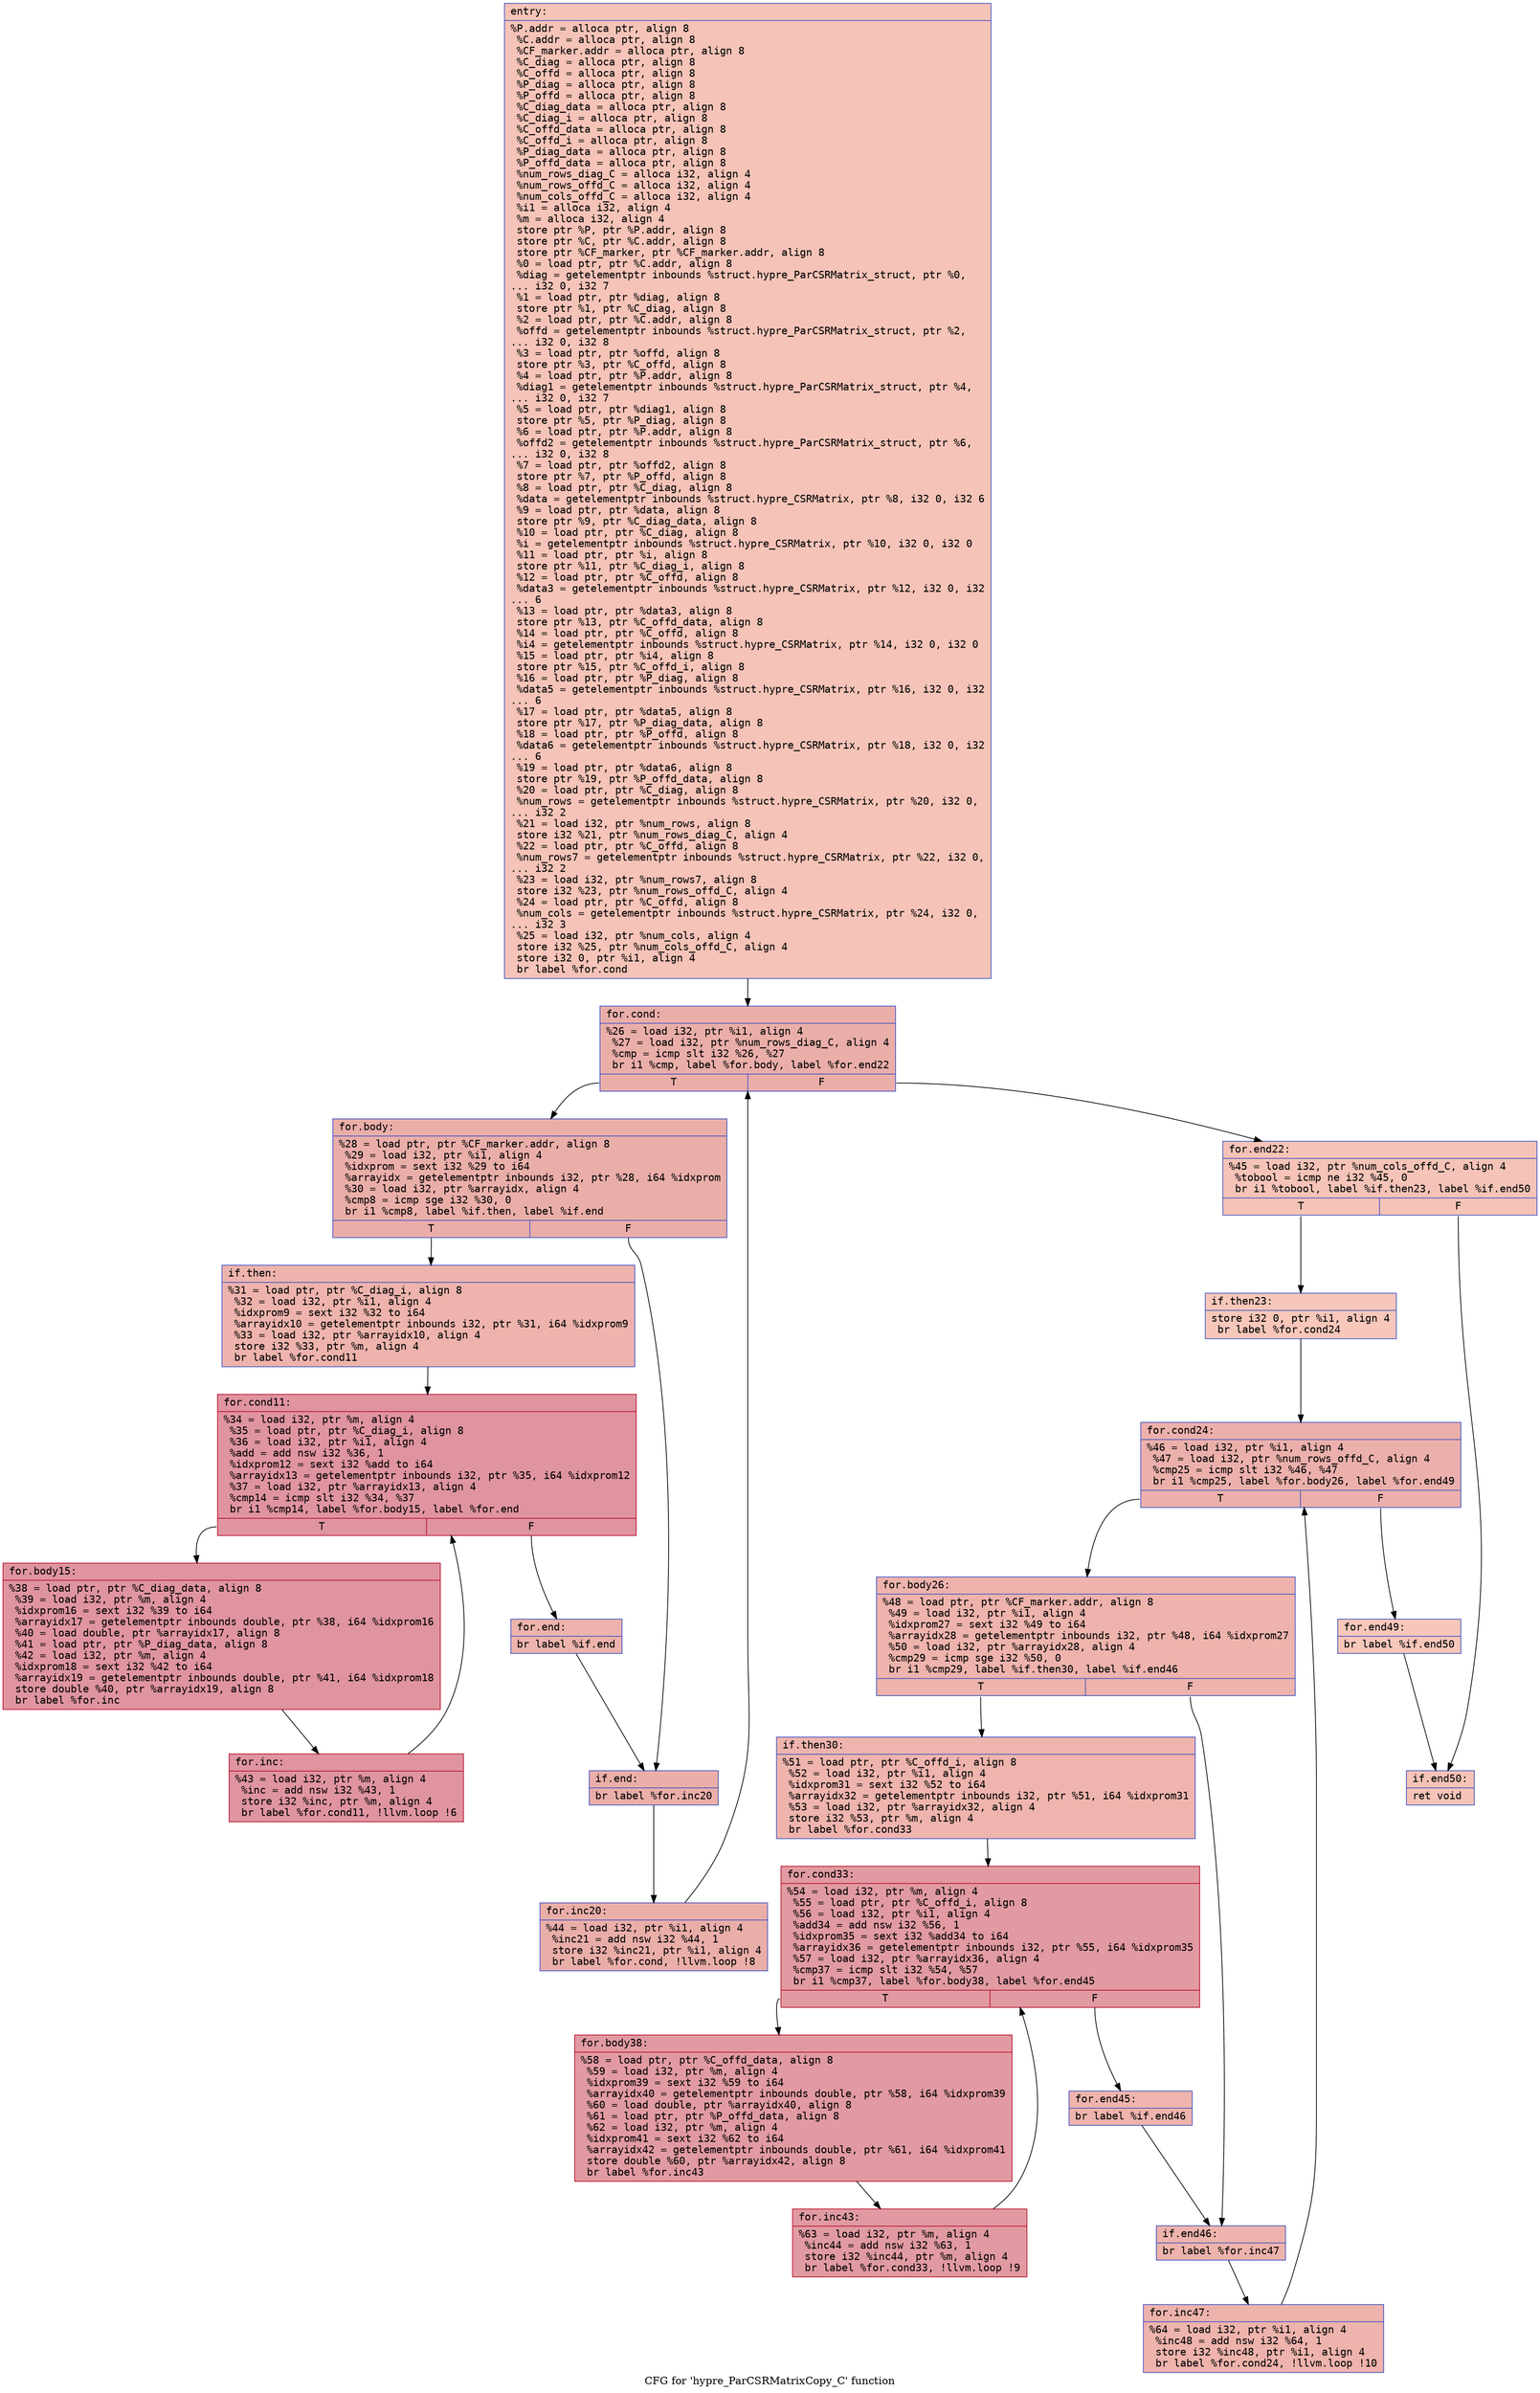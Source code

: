 digraph "CFG for 'hypre_ParCSRMatrixCopy_C' function" {
	label="CFG for 'hypre_ParCSRMatrixCopy_C' function";

	Node0x563bd1cf5070 [shape=record,color="#3d50c3ff", style=filled, fillcolor="#e8765c70" fontname="Courier",label="{entry:\l|  %P.addr = alloca ptr, align 8\l  %C.addr = alloca ptr, align 8\l  %CF_marker.addr = alloca ptr, align 8\l  %C_diag = alloca ptr, align 8\l  %C_offd = alloca ptr, align 8\l  %P_diag = alloca ptr, align 8\l  %P_offd = alloca ptr, align 8\l  %C_diag_data = alloca ptr, align 8\l  %C_diag_i = alloca ptr, align 8\l  %C_offd_data = alloca ptr, align 8\l  %C_offd_i = alloca ptr, align 8\l  %P_diag_data = alloca ptr, align 8\l  %P_offd_data = alloca ptr, align 8\l  %num_rows_diag_C = alloca i32, align 4\l  %num_rows_offd_C = alloca i32, align 4\l  %num_cols_offd_C = alloca i32, align 4\l  %i1 = alloca i32, align 4\l  %m = alloca i32, align 4\l  store ptr %P, ptr %P.addr, align 8\l  store ptr %C, ptr %C.addr, align 8\l  store ptr %CF_marker, ptr %CF_marker.addr, align 8\l  %0 = load ptr, ptr %C.addr, align 8\l  %diag = getelementptr inbounds %struct.hypre_ParCSRMatrix_struct, ptr %0,\l... i32 0, i32 7\l  %1 = load ptr, ptr %diag, align 8\l  store ptr %1, ptr %C_diag, align 8\l  %2 = load ptr, ptr %C.addr, align 8\l  %offd = getelementptr inbounds %struct.hypre_ParCSRMatrix_struct, ptr %2,\l... i32 0, i32 8\l  %3 = load ptr, ptr %offd, align 8\l  store ptr %3, ptr %C_offd, align 8\l  %4 = load ptr, ptr %P.addr, align 8\l  %diag1 = getelementptr inbounds %struct.hypre_ParCSRMatrix_struct, ptr %4,\l... i32 0, i32 7\l  %5 = load ptr, ptr %diag1, align 8\l  store ptr %5, ptr %P_diag, align 8\l  %6 = load ptr, ptr %P.addr, align 8\l  %offd2 = getelementptr inbounds %struct.hypre_ParCSRMatrix_struct, ptr %6,\l... i32 0, i32 8\l  %7 = load ptr, ptr %offd2, align 8\l  store ptr %7, ptr %P_offd, align 8\l  %8 = load ptr, ptr %C_diag, align 8\l  %data = getelementptr inbounds %struct.hypre_CSRMatrix, ptr %8, i32 0, i32 6\l  %9 = load ptr, ptr %data, align 8\l  store ptr %9, ptr %C_diag_data, align 8\l  %10 = load ptr, ptr %C_diag, align 8\l  %i = getelementptr inbounds %struct.hypre_CSRMatrix, ptr %10, i32 0, i32 0\l  %11 = load ptr, ptr %i, align 8\l  store ptr %11, ptr %C_diag_i, align 8\l  %12 = load ptr, ptr %C_offd, align 8\l  %data3 = getelementptr inbounds %struct.hypre_CSRMatrix, ptr %12, i32 0, i32\l... 6\l  %13 = load ptr, ptr %data3, align 8\l  store ptr %13, ptr %C_offd_data, align 8\l  %14 = load ptr, ptr %C_offd, align 8\l  %i4 = getelementptr inbounds %struct.hypre_CSRMatrix, ptr %14, i32 0, i32 0\l  %15 = load ptr, ptr %i4, align 8\l  store ptr %15, ptr %C_offd_i, align 8\l  %16 = load ptr, ptr %P_diag, align 8\l  %data5 = getelementptr inbounds %struct.hypre_CSRMatrix, ptr %16, i32 0, i32\l... 6\l  %17 = load ptr, ptr %data5, align 8\l  store ptr %17, ptr %P_diag_data, align 8\l  %18 = load ptr, ptr %P_offd, align 8\l  %data6 = getelementptr inbounds %struct.hypre_CSRMatrix, ptr %18, i32 0, i32\l... 6\l  %19 = load ptr, ptr %data6, align 8\l  store ptr %19, ptr %P_offd_data, align 8\l  %20 = load ptr, ptr %C_diag, align 8\l  %num_rows = getelementptr inbounds %struct.hypre_CSRMatrix, ptr %20, i32 0,\l... i32 2\l  %21 = load i32, ptr %num_rows, align 8\l  store i32 %21, ptr %num_rows_diag_C, align 4\l  %22 = load ptr, ptr %C_offd, align 8\l  %num_rows7 = getelementptr inbounds %struct.hypre_CSRMatrix, ptr %22, i32 0,\l... i32 2\l  %23 = load i32, ptr %num_rows7, align 8\l  store i32 %23, ptr %num_rows_offd_C, align 4\l  %24 = load ptr, ptr %C_offd, align 8\l  %num_cols = getelementptr inbounds %struct.hypre_CSRMatrix, ptr %24, i32 0,\l... i32 3\l  %25 = load i32, ptr %num_cols, align 4\l  store i32 %25, ptr %num_cols_offd_C, align 4\l  store i32 0, ptr %i1, align 4\l  br label %for.cond\l}"];
	Node0x563bd1cf5070 -> Node0x563bd1cadb20[tooltip="entry -> for.cond\nProbability 100.00%" ];
	Node0x563bd1cadb20 [shape=record,color="#3d50c3ff", style=filled, fillcolor="#d0473d70" fontname="Courier",label="{for.cond:\l|  %26 = load i32, ptr %i1, align 4\l  %27 = load i32, ptr %num_rows_diag_C, align 4\l  %cmp = icmp slt i32 %26, %27\l  br i1 %cmp, label %for.body, label %for.end22\l|{<s0>T|<s1>F}}"];
	Node0x563bd1cadb20:s0 -> Node0x563bd1caddc0[tooltip="for.cond -> for.body\nProbability 96.88%" ];
	Node0x563bd1cadb20:s1 -> Node0x563bd1cade10[tooltip="for.cond -> for.end22\nProbability 3.12%" ];
	Node0x563bd1caddc0 [shape=record,color="#3d50c3ff", style=filled, fillcolor="#d0473d70" fontname="Courier",label="{for.body:\l|  %28 = load ptr, ptr %CF_marker.addr, align 8\l  %29 = load i32, ptr %i1, align 4\l  %idxprom = sext i32 %29 to i64\l  %arrayidx = getelementptr inbounds i32, ptr %28, i64 %idxprom\l  %30 = load i32, ptr %arrayidx, align 4\l  %cmp8 = icmp sge i32 %30, 0\l  br i1 %cmp8, label %if.then, label %if.end\l|{<s0>T|<s1>F}}"];
	Node0x563bd1caddc0:s0 -> Node0x563bd1cae2d0[tooltip="for.body -> if.then\nProbability 50.00%" ];
	Node0x563bd1caddc0:s1 -> Node0x563bd1cae340[tooltip="for.body -> if.end\nProbability 50.00%" ];
	Node0x563bd1cae2d0 [shape=record,color="#3d50c3ff", style=filled, fillcolor="#d6524470" fontname="Courier",label="{if.then:\l|  %31 = load ptr, ptr %C_diag_i, align 8\l  %32 = load i32, ptr %i1, align 4\l  %idxprom9 = sext i32 %32 to i64\l  %arrayidx10 = getelementptr inbounds i32, ptr %31, i64 %idxprom9\l  %33 = load i32, ptr %arrayidx10, align 4\l  store i32 %33, ptr %m, align 4\l  br label %for.cond11\l}"];
	Node0x563bd1cae2d0 -> Node0x563bd1cae7f0[tooltip="if.then -> for.cond11\nProbability 100.00%" ];
	Node0x563bd1cae7f0 [shape=record,color="#b70d28ff", style=filled, fillcolor="#b70d2870" fontname="Courier",label="{for.cond11:\l|  %34 = load i32, ptr %m, align 4\l  %35 = load ptr, ptr %C_diag_i, align 8\l  %36 = load i32, ptr %i1, align 4\l  %add = add nsw i32 %36, 1\l  %idxprom12 = sext i32 %add to i64\l  %arrayidx13 = getelementptr inbounds i32, ptr %35, i64 %idxprom12\l  %37 = load i32, ptr %arrayidx13, align 4\l  %cmp14 = icmp slt i32 %34, %37\l  br i1 %cmp14, label %for.body15, label %for.end\l|{<s0>T|<s1>F}}"];
	Node0x563bd1cae7f0:s0 -> Node0x563bd1cac080[tooltip="for.cond11 -> for.body15\nProbability 96.88%" ];
	Node0x563bd1cae7f0:s1 -> Node0x563bd1cac100[tooltip="for.cond11 -> for.end\nProbability 3.12%" ];
	Node0x563bd1cac080 [shape=record,color="#b70d28ff", style=filled, fillcolor="#b70d2870" fontname="Courier",label="{for.body15:\l|  %38 = load ptr, ptr %C_diag_data, align 8\l  %39 = load i32, ptr %m, align 4\l  %idxprom16 = sext i32 %39 to i64\l  %arrayidx17 = getelementptr inbounds double, ptr %38, i64 %idxprom16\l  %40 = load double, ptr %arrayidx17, align 8\l  %41 = load ptr, ptr %P_diag_data, align 8\l  %42 = load i32, ptr %m, align 4\l  %idxprom18 = sext i32 %42 to i64\l  %arrayidx19 = getelementptr inbounds double, ptr %41, i64 %idxprom18\l  store double %40, ptr %arrayidx19, align 8\l  br label %for.inc\l}"];
	Node0x563bd1cac080 -> Node0x563bd1caf850[tooltip="for.body15 -> for.inc\nProbability 100.00%" ];
	Node0x563bd1caf850 [shape=record,color="#b70d28ff", style=filled, fillcolor="#b70d2870" fontname="Courier",label="{for.inc:\l|  %43 = load i32, ptr %m, align 4\l  %inc = add nsw i32 %43, 1\l  store i32 %inc, ptr %m, align 4\l  br label %for.cond11, !llvm.loop !6\l}"];
	Node0x563bd1caf850 -> Node0x563bd1cae7f0[tooltip="for.inc -> for.cond11\nProbability 100.00%" ];
	Node0x563bd1cac100 [shape=record,color="#3d50c3ff", style=filled, fillcolor="#d6524470" fontname="Courier",label="{for.end:\l|  br label %if.end\l}"];
	Node0x563bd1cac100 -> Node0x563bd1cae340[tooltip="for.end -> if.end\nProbability 100.00%" ];
	Node0x563bd1cae340 [shape=record,color="#3d50c3ff", style=filled, fillcolor="#d0473d70" fontname="Courier",label="{if.end:\l|  br label %for.inc20\l}"];
	Node0x563bd1cae340 -> Node0x563bd1cafd30[tooltip="if.end -> for.inc20\nProbability 100.00%" ];
	Node0x563bd1cafd30 [shape=record,color="#3d50c3ff", style=filled, fillcolor="#d0473d70" fontname="Courier",label="{for.inc20:\l|  %44 = load i32, ptr %i1, align 4\l  %inc21 = add nsw i32 %44, 1\l  store i32 %inc21, ptr %i1, align 4\l  br label %for.cond, !llvm.loop !8\l}"];
	Node0x563bd1cafd30 -> Node0x563bd1cadb20[tooltip="for.inc20 -> for.cond\nProbability 100.00%" ];
	Node0x563bd1cade10 [shape=record,color="#3d50c3ff", style=filled, fillcolor="#e8765c70" fontname="Courier",label="{for.end22:\l|  %45 = load i32, ptr %num_cols_offd_C, align 4\l  %tobool = icmp ne i32 %45, 0\l  br i1 %tobool, label %if.then23, label %if.end50\l|{<s0>T|<s1>F}}"];
	Node0x563bd1cade10:s0 -> Node0x563bd1cb0310[tooltip="for.end22 -> if.then23\nProbability 62.50%" ];
	Node0x563bd1cade10:s1 -> Node0x563bd1cb0360[tooltip="for.end22 -> if.end50\nProbability 37.50%" ];
	Node0x563bd1cb0310 [shape=record,color="#3d50c3ff", style=filled, fillcolor="#ec7f6370" fontname="Courier",label="{if.then23:\l|  store i32 0, ptr %i1, align 4\l  br label %for.cond24\l}"];
	Node0x563bd1cb0310 -> Node0x563bd1cb0530[tooltip="if.then23 -> for.cond24\nProbability 100.00%" ];
	Node0x563bd1cb0530 [shape=record,color="#3d50c3ff", style=filled, fillcolor="#d24b4070" fontname="Courier",label="{for.cond24:\l|  %46 = load i32, ptr %i1, align 4\l  %47 = load i32, ptr %num_rows_offd_C, align 4\l  %cmp25 = icmp slt i32 %46, %47\l  br i1 %cmp25, label %for.body26, label %for.end49\l|{<s0>T|<s1>F}}"];
	Node0x563bd1cb0530:s0 -> Node0x563bd1cb1010[tooltip="for.cond24 -> for.body26\nProbability 96.88%" ];
	Node0x563bd1cb0530:s1 -> Node0x563bd1cb1060[tooltip="for.cond24 -> for.end49\nProbability 3.12%" ];
	Node0x563bd1cb1010 [shape=record,color="#3d50c3ff", style=filled, fillcolor="#d6524470" fontname="Courier",label="{for.body26:\l|  %48 = load ptr, ptr %CF_marker.addr, align 8\l  %49 = load i32, ptr %i1, align 4\l  %idxprom27 = sext i32 %49 to i64\l  %arrayidx28 = getelementptr inbounds i32, ptr %48, i64 %idxprom27\l  %50 = load i32, ptr %arrayidx28, align 4\l  %cmp29 = icmp sge i32 %50, 0\l  br i1 %cmp29, label %if.then30, label %if.end46\l|{<s0>T|<s1>F}}"];
	Node0x563bd1cb1010:s0 -> Node0x563bd1cb1530[tooltip="for.body26 -> if.then30\nProbability 50.00%" ];
	Node0x563bd1cb1010:s1 -> Node0x563bd1cb15b0[tooltip="for.body26 -> if.end46\nProbability 50.00%" ];
	Node0x563bd1cb1530 [shape=record,color="#3d50c3ff", style=filled, fillcolor="#d8564670" fontname="Courier",label="{if.then30:\l|  %51 = load ptr, ptr %C_offd_i, align 8\l  %52 = load i32, ptr %i1, align 4\l  %idxprom31 = sext i32 %52 to i64\l  %arrayidx32 = getelementptr inbounds i32, ptr %51, i64 %idxprom31\l  %53 = load i32, ptr %arrayidx32, align 4\l  store i32 %53, ptr %m, align 4\l  br label %for.cond33\l}"];
	Node0x563bd1cb1530 -> Node0x563bd1cb1a70[tooltip="if.then30 -> for.cond33\nProbability 100.00%" ];
	Node0x563bd1cb1a70 [shape=record,color="#b70d28ff", style=filled, fillcolor="#bb1b2c70" fontname="Courier",label="{for.cond33:\l|  %54 = load i32, ptr %m, align 4\l  %55 = load ptr, ptr %C_offd_i, align 8\l  %56 = load i32, ptr %i1, align 4\l  %add34 = add nsw i32 %56, 1\l  %idxprom35 = sext i32 %add34 to i64\l  %arrayidx36 = getelementptr inbounds i32, ptr %55, i64 %idxprom35\l  %57 = load i32, ptr %arrayidx36, align 4\l  %cmp37 = icmp slt i32 %54, %57\l  br i1 %cmp37, label %for.body38, label %for.end45\l|{<s0>T|<s1>F}}"];
	Node0x563bd1cb1a70:s0 -> Node0x563bd1cb2030[tooltip="for.cond33 -> for.body38\nProbability 96.88%" ];
	Node0x563bd1cb1a70:s1 -> Node0x563bd1d053d0[tooltip="for.cond33 -> for.end45\nProbability 3.12%" ];
	Node0x563bd1cb2030 [shape=record,color="#b70d28ff", style=filled, fillcolor="#bb1b2c70" fontname="Courier",label="{for.body38:\l|  %58 = load ptr, ptr %C_offd_data, align 8\l  %59 = load i32, ptr %m, align 4\l  %idxprom39 = sext i32 %59 to i64\l  %arrayidx40 = getelementptr inbounds double, ptr %58, i64 %idxprom39\l  %60 = load double, ptr %arrayidx40, align 8\l  %61 = load ptr, ptr %P_offd_data, align 8\l  %62 = load i32, ptr %m, align 4\l  %idxprom41 = sext i32 %62 to i64\l  %arrayidx42 = getelementptr inbounds double, ptr %61, i64 %idxprom41\l  store double %60, ptr %arrayidx42, align 8\l  br label %for.inc43\l}"];
	Node0x563bd1cb2030 -> Node0x563bd1d05b00[tooltip="for.body38 -> for.inc43\nProbability 100.00%" ];
	Node0x563bd1d05b00 [shape=record,color="#b70d28ff", style=filled, fillcolor="#bb1b2c70" fontname="Courier",label="{for.inc43:\l|  %63 = load i32, ptr %m, align 4\l  %inc44 = add nsw i32 %63, 1\l  store i32 %inc44, ptr %m, align 4\l  br label %for.cond33, !llvm.loop !9\l}"];
	Node0x563bd1d05b00 -> Node0x563bd1cb1a70[tooltip="for.inc43 -> for.cond33\nProbability 100.00%" ];
	Node0x563bd1d053d0 [shape=record,color="#3d50c3ff", style=filled, fillcolor="#d8564670" fontname="Courier",label="{for.end45:\l|  br label %if.end46\l}"];
	Node0x563bd1d053d0 -> Node0x563bd1cb15b0[tooltip="for.end45 -> if.end46\nProbability 100.00%" ];
	Node0x563bd1cb15b0 [shape=record,color="#3d50c3ff", style=filled, fillcolor="#d6524470" fontname="Courier",label="{if.end46:\l|  br label %for.inc47\l}"];
	Node0x563bd1cb15b0 -> Node0x563bd1d05ff0[tooltip="if.end46 -> for.inc47\nProbability 100.00%" ];
	Node0x563bd1d05ff0 [shape=record,color="#3d50c3ff", style=filled, fillcolor="#d6524470" fontname="Courier",label="{for.inc47:\l|  %64 = load i32, ptr %i1, align 4\l  %inc48 = add nsw i32 %64, 1\l  store i32 %inc48, ptr %i1, align 4\l  br label %for.cond24, !llvm.loop !10\l}"];
	Node0x563bd1d05ff0 -> Node0x563bd1cb0530[tooltip="for.inc47 -> for.cond24\nProbability 100.00%" ];
	Node0x563bd1cb1060 [shape=record,color="#3d50c3ff", style=filled, fillcolor="#ec7f6370" fontname="Courier",label="{for.end49:\l|  br label %if.end50\l}"];
	Node0x563bd1cb1060 -> Node0x563bd1cb0360[tooltip="for.end49 -> if.end50\nProbability 100.00%" ];
	Node0x563bd1cb0360 [shape=record,color="#3d50c3ff", style=filled, fillcolor="#e8765c70" fontname="Courier",label="{if.end50:\l|  ret void\l}"];
}
